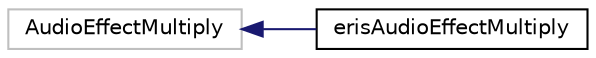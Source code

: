 digraph "Graphical Class Hierarchy"
{
 // LATEX_PDF_SIZE
  edge [fontname="Helvetica",fontsize="10",labelfontname="Helvetica",labelfontsize="10"];
  node [fontname="Helvetica",fontsize="10",shape=record];
  rankdir="LR";
  Node267 [label="AudioEffectMultiply",height=0.2,width=0.4,color="grey75", fillcolor="white", style="filled",tooltip=" "];
  Node267 -> Node0 [dir="back",color="midnightblue",fontsize="10",style="solid",fontname="Helvetica"];
  Node0 [label="erisAudioEffectMultiply",height=0.2,width=0.4,color="black", fillcolor="white", style="filled",URL="$classeris_audio_effect_multiply.html",tooltip=" "];
}
